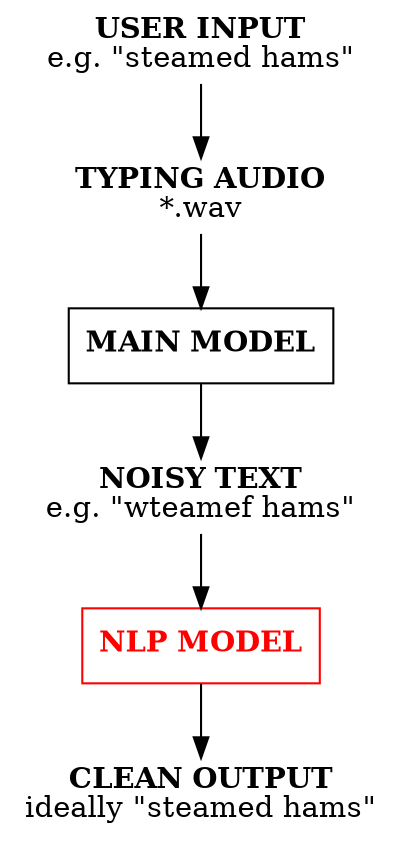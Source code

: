 digraph {
	rankdir=TB;
	Input [label=<<b>USER INPUT</b><br/>e.g. "steamed hams"> shape=plaintext];
	Audio [label=<<b>TYPING AUDIO</b><br/>*.wav> shape=plaintext];
	Model [label=<<b>MAIN MODEL</b>> shape=box];
	Prediction [label=<<b>NOISY TEXT</b><br/>e.g. "wteamef hams"> shape=plaintext];
	NLP [label=<<b>NLP MODEL</b>> shape=box color=red fontcolor=red];
	Output [label=<<b>CLEAN OUTPUT</b><br/>ideally "steamed hams"> shape=plaintext];
	
	Input -> Audio -> Model -> Prediction -> NLP -> Output;
}

